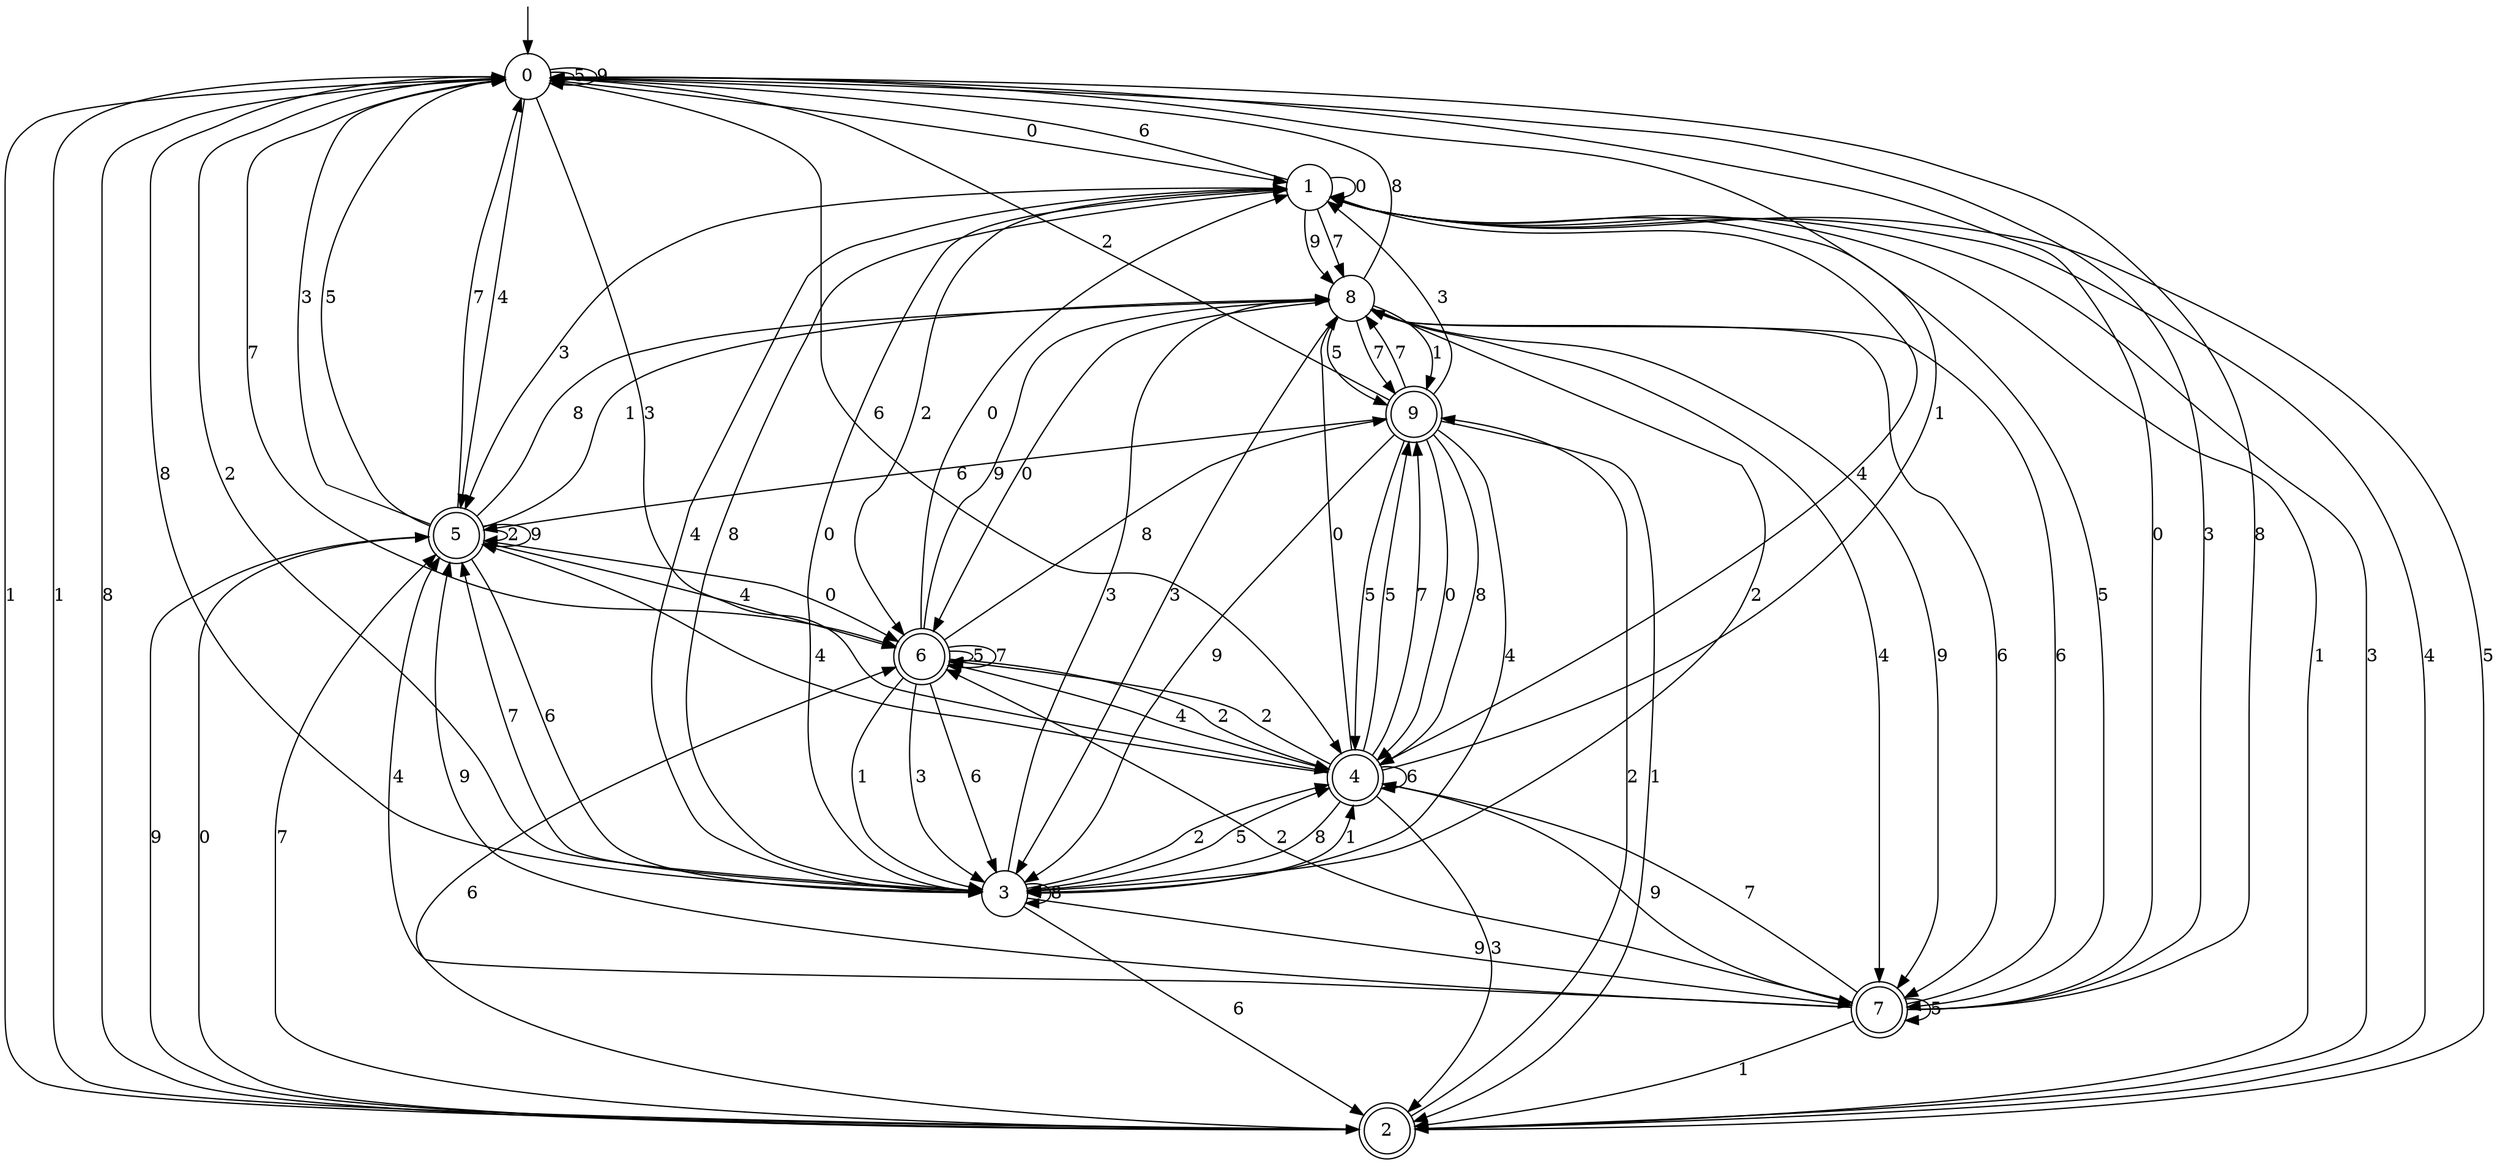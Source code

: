 digraph g {

	s0 [shape="circle" label="0"];
	s1 [shape="circle" label="1"];
	s2 [shape="doublecircle" label="2"];
	s3 [shape="circle" label="3"];
	s4 [shape="doublecircle" label="4"];
	s5 [shape="doublecircle" label="5"];
	s6 [shape="doublecircle" label="6"];
	s7 [shape="doublecircle" label="7"];
	s8 [shape="circle" label="8"];
	s9 [shape="doublecircle" label="9"];
	s0 -> s1 [label="0"];
	s0 -> s2 [label="1"];
	s0 -> s3 [label="2"];
	s0 -> s4 [label="3"];
	s0 -> s5 [label="4"];
	s0 -> s0 [label="5"];
	s0 -> s4 [label="6"];
	s0 -> s6 [label="7"];
	s0 -> s3 [label="8"];
	s0 -> s0 [label="9"];
	s1 -> s1 [label="0"];
	s1 -> s2 [label="1"];
	s1 -> s6 [label="2"];
	s1 -> s5 [label="3"];
	s1 -> s4 [label="4"];
	s1 -> s7 [label="5"];
	s1 -> s0 [label="6"];
	s1 -> s8 [label="7"];
	s1 -> s3 [label="8"];
	s1 -> s8 [label="9"];
	s2 -> s5 [label="0"];
	s2 -> s0 [label="1"];
	s2 -> s9 [label="2"];
	s2 -> s1 [label="3"];
	s2 -> s1 [label="4"];
	s2 -> s1 [label="5"];
	s2 -> s6 [label="6"];
	s2 -> s5 [label="7"];
	s2 -> s0 [label="8"];
	s2 -> s5 [label="9"];
	s3 -> s1 [label="0"];
	s3 -> s4 [label="1"];
	s3 -> s4 [label="2"];
	s3 -> s8 [label="3"];
	s3 -> s1 [label="4"];
	s3 -> s4 [label="5"];
	s3 -> s2 [label="6"];
	s3 -> s5 [label="7"];
	s3 -> s3 [label="8"];
	s3 -> s7 [label="9"];
	s4 -> s8 [label="0"];
	s4 -> s0 [label="1"];
	s4 -> s6 [label="2"];
	s4 -> s2 [label="3"];
	s4 -> s5 [label="4"];
	s4 -> s9 [label="5"];
	s4 -> s4 [label="6"];
	s4 -> s9 [label="7"];
	s4 -> s3 [label="8"];
	s4 -> s7 [label="9"];
	s5 -> s6 [label="0"];
	s5 -> s8 [label="1"];
	s5 -> s5 [label="2"];
	s5 -> s0 [label="3"];
	s5 -> s6 [label="4"];
	s5 -> s0 [label="5"];
	s5 -> s3 [label="6"];
	s5 -> s0 [label="7"];
	s5 -> s8 [label="8"];
	s5 -> s5 [label="9"];
	s6 -> s1 [label="0"];
	s6 -> s3 [label="1"];
	s6 -> s4 [label="2"];
	s6 -> s3 [label="3"];
	s6 -> s4 [label="4"];
	s6 -> s6 [label="5"];
	s6 -> s3 [label="6"];
	s6 -> s6 [label="7"];
	s6 -> s9 [label="8"];
	s6 -> s8 [label="9"];
	s7 -> s0 [label="0"];
	s7 -> s2 [label="1"];
	s7 -> s6 [label="2"];
	s7 -> s0 [label="3"];
	s7 -> s5 [label="4"];
	s7 -> s7 [label="5"];
	s7 -> s8 [label="6"];
	s7 -> s4 [label="7"];
	s7 -> s0 [label="8"];
	s7 -> s5 [label="9"];
	s8 -> s6 [label="0"];
	s8 -> s9 [label="1"];
	s8 -> s3 [label="2"];
	s8 -> s3 [label="3"];
	s8 -> s7 [label="4"];
	s8 -> s9 [label="5"];
	s8 -> s7 [label="6"];
	s8 -> s9 [label="7"];
	s8 -> s0 [label="8"];
	s8 -> s7 [label="9"];
	s9 -> s4 [label="0"];
	s9 -> s2 [label="1"];
	s9 -> s0 [label="2"];
	s9 -> s1 [label="3"];
	s9 -> s3 [label="4"];
	s9 -> s4 [label="5"];
	s9 -> s5 [label="6"];
	s9 -> s8 [label="7"];
	s9 -> s4 [label="8"];
	s9 -> s3 [label="9"];

__start0 [label="" shape="none" width="0" height="0"];
__start0 -> s0;

}
